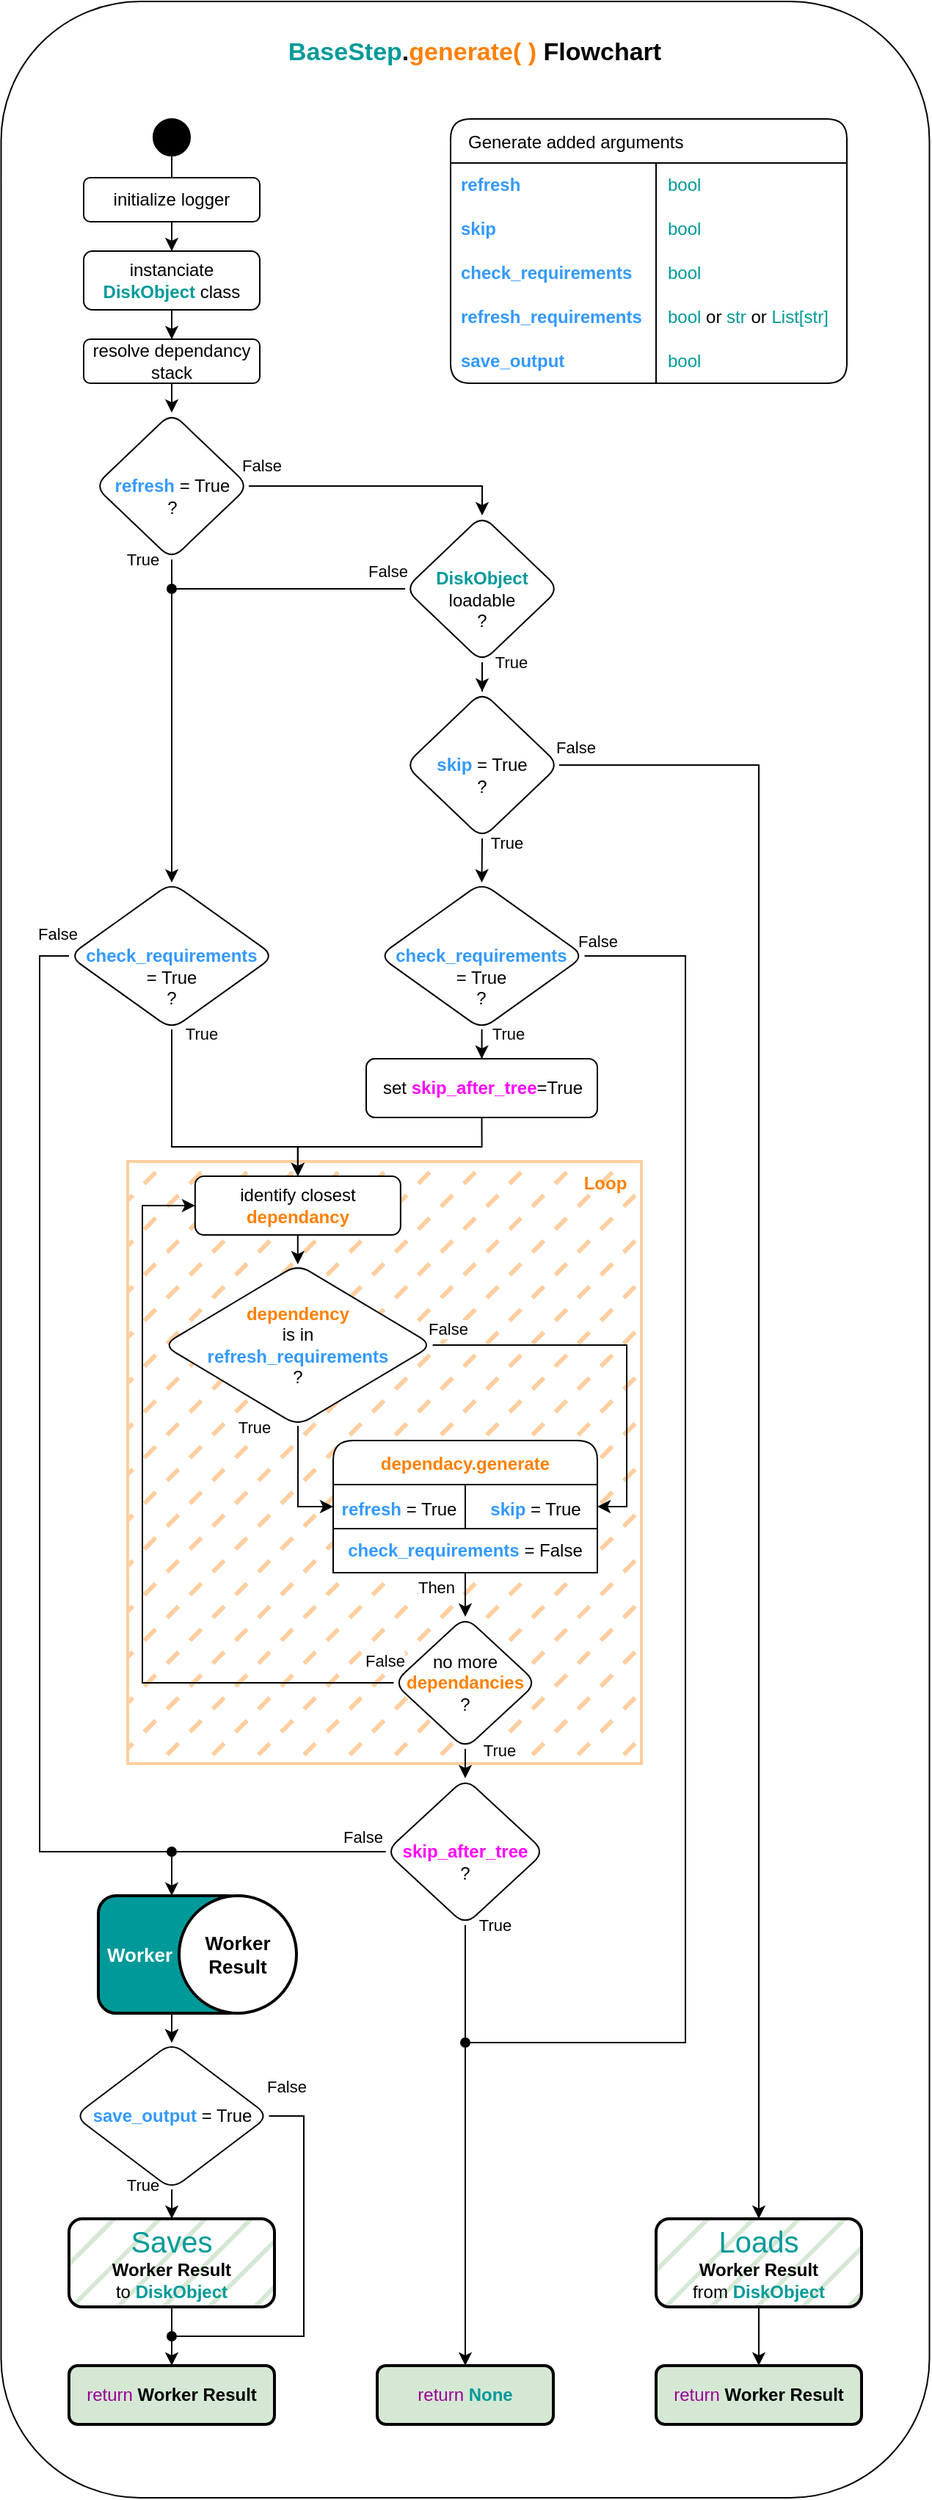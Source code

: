 <mxfile version="27.0.6">
  <diagram name="Page-1" id="H8WjsVbNTXbXu_IWoDr0">
    <mxGraphModel dx="1141" dy="1797" grid="1" gridSize="10" guides="1" tooltips="1" connect="1" arrows="1" fold="1" page="1" pageScale="1" pageWidth="850" pageHeight="1100" math="0" shadow="0">
      <root>
        <mxCell id="0" />
        <mxCell id="1" parent="0" />
        <mxCell id="2myHmQKuO1r7phrDSf7x-1" value="" style="rounded=1;whiteSpace=wrap;html=1;" parent="1" vertex="1">
          <mxGeometry x="143.75" y="-120" width="632.5" height="1700" as="geometry" />
        </mxCell>
        <mxCell id="V_LoAU3kPVqiyDulKnPD-106" value="" style="edgeStyle=orthogonalEdgeStyle;rounded=0;orthogonalLoop=1;jettySize=auto;html=1;" parent="1" source="V_LoAU3kPVqiyDulKnPD-105" target="V_LoAU3kPVqiyDulKnPD-20" edge="1">
          <mxGeometry relative="1" as="geometry" />
        </mxCell>
        <mxCell id="V_LoAU3kPVqiyDulKnPD-105" value="&lt;div style=&quot;padding-left: 4px;&quot; align=&quot;left&quot;&gt;&lt;b style=&quot;color: rgb(255, 255, 255);&quot;&gt;&lt;font style=&quot;font-size: 13px;&quot;&gt;Worker&lt;/font&gt;&lt;/b&gt;&lt;/div&gt;" style="rounded=1;whiteSpace=wrap;html=1;align=left;fillColor=#009999;strokeWidth=2;" parent="1" vertex="1">
          <mxGeometry x="210" y="1170" width="100" height="80" as="geometry" />
        </mxCell>
        <mxCell id="V_LoAU3kPVqiyDulKnPD-102" value="" style="rounded=0;whiteSpace=wrap;html=1;fillColor=#FFCE9F;strokeColor=#FFCE9F;fillStyle=dashed;strokeWidth=2;" parent="1" vertex="1">
          <mxGeometry x="230" y="670" width="350" height="410" as="geometry" />
        </mxCell>
        <mxCell id="V_LoAU3kPVqiyDulKnPD-103" value="" style="rounded=0;whiteSpace=wrap;html=1;" parent="1" vertex="1">
          <mxGeometry x="370" y="890" width="180" height="30" as="geometry" />
        </mxCell>
        <mxCell id="e2nXjTbByPsuULgPPmAs-1" value="resolve dependancy stack" style="rounded=1;whiteSpace=wrap;html=1;" parent="1" vertex="1">
          <mxGeometry x="200" y="110" width="120" height="30" as="geometry" />
        </mxCell>
        <mxCell id="e2nXjTbByPsuULgPPmAs-24" style="edgeStyle=orthogonalEdgeStyle;rounded=0;orthogonalLoop=1;jettySize=auto;html=1;entryX=0.5;entryY=0;entryDx=0;entryDy=0;exitX=0.5;exitY=1;exitDx=0;exitDy=0;" parent="1" source="e2nXjTbByPsuULgPPmAs-1" target="e2nXjTbByPsuULgPPmAs-10" edge="1">
          <mxGeometry relative="1" as="geometry">
            <mxPoint x="260" y="200" as="sourcePoint" />
          </mxGeometry>
        </mxCell>
        <mxCell id="e2nXjTbByPsuULgPPmAs-18" style="edgeStyle=orthogonalEdgeStyle;rounded=0;orthogonalLoop=1;jettySize=auto;html=1;entryX=0.5;entryY=0;entryDx=0;entryDy=0;" parent="1" source="e2nXjTbByPsuULgPPmAs-10" target="e2nXjTbByPsuULgPPmAs-25" edge="1">
          <mxGeometry relative="1" as="geometry">
            <mxPoint x="360" y="210" as="targetPoint" />
          </mxGeometry>
        </mxCell>
        <mxCell id="e2nXjTbByPsuULgPPmAs-19" value="False" style="edgeLabel;html=1;align=center;verticalAlign=middle;resizable=0;points=[];" parent="e2nXjTbByPsuULgPPmAs-18" vertex="1" connectable="0">
          <mxGeometry x="-0.271" y="3" relative="1" as="geometry">
            <mxPoint x="-57" y="-11" as="offset" />
          </mxGeometry>
        </mxCell>
        <mxCell id="V_LoAU3kPVqiyDulKnPD-4" style="edgeStyle=orthogonalEdgeStyle;rounded=0;orthogonalLoop=1;jettySize=auto;html=1;entryX=0.5;entryY=0;entryDx=0;entryDy=0;" parent="1" source="e2nXjTbByPsuULgPPmAs-10" target="V_LoAU3kPVqiyDulKnPD-2" edge="1">
          <mxGeometry relative="1" as="geometry" />
        </mxCell>
        <mxCell id="V_LoAU3kPVqiyDulKnPD-5" value="True" style="edgeLabel;html=1;align=center;verticalAlign=middle;resizable=0;points=[];" parent="V_LoAU3kPVqiyDulKnPD-4" vertex="1" connectable="0">
          <mxGeometry x="-0.217" relative="1" as="geometry">
            <mxPoint x="-20" y="-86" as="offset" />
          </mxGeometry>
        </mxCell>
        <mxCell id="e2nXjTbByPsuULgPPmAs-10" value="&lt;div&gt;&lt;b&gt;&lt;span style=&quot;color: rgb(51, 153, 255);&quot;&gt;&lt;br&gt;&lt;/span&gt;&lt;/b&gt;&lt;/div&gt;&lt;div&gt;&lt;b&gt;&lt;span style=&quot;color: rgb(51, 153, 255);&quot;&gt;refresh &lt;/span&gt;&lt;/b&gt;= True&lt;/div&gt;&lt;div&gt;?&lt;/div&gt;" style="rhombus;whiteSpace=wrap;html=1;rounded=1;" parent="1" vertex="1">
          <mxGeometry x="207.5" y="160" width="105" height="100" as="geometry" />
        </mxCell>
        <mxCell id="V_LoAU3kPVqiyDulKnPD-35" value="" style="edgeStyle=orthogonalEdgeStyle;rounded=0;orthogonalLoop=1;jettySize=auto;html=1;" parent="1" source="e2nXjTbByPsuULgPPmAs-12" target="V_LoAU3kPVqiyDulKnPD-34" edge="1">
          <mxGeometry relative="1" as="geometry" />
        </mxCell>
        <mxCell id="e2nXjTbByPsuULgPPmAs-12" value="&lt;div&gt;identify closest&lt;/div&gt;&lt;div&gt;&lt;span style=&quot;color: rgb(255, 128, 0);&quot;&gt;&lt;b&gt;dependancy&lt;/b&gt;&lt;/span&gt;&lt;/div&gt;" style="rounded=1;whiteSpace=wrap;html=1;" parent="1" vertex="1">
          <mxGeometry x="275.93" y="680" width="140" height="40" as="geometry" />
        </mxCell>
        <mxCell id="e2nXjTbByPsuULgPPmAs-22" style="edgeStyle=orthogonalEdgeStyle;rounded=0;orthogonalLoop=1;jettySize=auto;html=1;entryX=0.5;entryY=0;entryDx=0;entryDy=0;" parent="1" source="e2nXjTbByPsuULgPPmAs-14" target="e2nXjTbByPsuULgPPmAs-21" edge="1">
          <mxGeometry relative="1" as="geometry" />
        </mxCell>
        <mxCell id="e2nXjTbByPsuULgPPmAs-36" value="" style="edgeStyle=orthogonalEdgeStyle;rounded=0;orthogonalLoop=1;jettySize=auto;html=1;endArrow=none;startFill=0;" parent="1" source="e2nXjTbByPsuULgPPmAs-14" target="e2nXjTbByPsuULgPPmAs-35" edge="1">
          <mxGeometry relative="1" as="geometry" />
        </mxCell>
        <mxCell id="e2nXjTbByPsuULgPPmAs-14" value="initialize logger" style="rounded=1;whiteSpace=wrap;html=1;" parent="1" vertex="1">
          <mxGeometry x="200" width="120" height="30" as="geometry" />
        </mxCell>
        <mxCell id="e2nXjTbByPsuULgPPmAs-23" style="edgeStyle=orthogonalEdgeStyle;rounded=0;orthogonalLoop=1;jettySize=auto;html=1;entryX=0.5;entryY=0;entryDx=0;entryDy=0;" parent="1" source="e2nXjTbByPsuULgPPmAs-21" target="e2nXjTbByPsuULgPPmAs-1" edge="1">
          <mxGeometry relative="1" as="geometry" />
        </mxCell>
        <mxCell id="e2nXjTbByPsuULgPPmAs-21" value="instanciate&lt;b&gt; &lt;span style=&quot;color: rgb(0, 153, 153);&quot;&gt;DiskObject&lt;span style=&quot;color: rgb(0, 153, 77);&quot;&gt; &lt;/span&gt;&lt;/span&gt;&lt;/b&gt;class" style="rounded=1;whiteSpace=wrap;html=1;" parent="1" vertex="1">
          <mxGeometry x="200" y="50" width="120" height="40" as="geometry" />
        </mxCell>
        <mxCell id="e2nXjTbByPsuULgPPmAs-30" style="edgeStyle=orthogonalEdgeStyle;rounded=0;orthogonalLoop=1;jettySize=auto;html=1;endArrow=oval;startFill=0;endFill=1;" parent="1" source="e2nXjTbByPsuULgPPmAs-25" edge="1">
          <mxGeometry relative="1" as="geometry">
            <mxPoint x="260" y="280" as="targetPoint" />
          </mxGeometry>
        </mxCell>
        <mxCell id="e2nXjTbByPsuULgPPmAs-33" value="False" style="edgeLabel;html=1;align=center;verticalAlign=middle;resizable=0;points=[];" parent="e2nXjTbByPsuULgPPmAs-30" vertex="1" connectable="0">
          <mxGeometry x="-0.132" relative="1" as="geometry">
            <mxPoint x="57" y="-12" as="offset" />
          </mxGeometry>
        </mxCell>
        <mxCell id="V_LoAU3kPVqiyDulKnPD-53" style="edgeStyle=orthogonalEdgeStyle;rounded=0;orthogonalLoop=1;jettySize=auto;html=1;entryX=0.5;entryY=0;entryDx=0;entryDy=0;" parent="1" source="e2nXjTbByPsuULgPPmAs-25" target="V_LoAU3kPVqiyDulKnPD-32" edge="1">
          <mxGeometry relative="1" as="geometry">
            <mxPoint x="593" y="440" as="targetPoint" />
          </mxGeometry>
        </mxCell>
        <mxCell id="V_LoAU3kPVqiyDulKnPD-60" value="True" style="edgeLabel;html=1;align=center;verticalAlign=middle;resizable=0;points=[];" parent="V_LoAU3kPVqiyDulKnPD-53" vertex="1" connectable="0">
          <mxGeometry x="0.2" y="1" relative="1" as="geometry">
            <mxPoint x="20" y="-4" as="offset" />
          </mxGeometry>
        </mxCell>
        <mxCell id="e2nXjTbByPsuULgPPmAs-25" value="&lt;div&gt;&lt;font&gt;&lt;b&gt;&lt;span style=&quot;color: rgb(0, 153, 153);&quot;&gt;&lt;br&gt;&lt;/span&gt;&lt;/b&gt;&lt;/font&gt;&lt;/div&gt;&lt;div&gt;&lt;font&gt;&lt;b&gt;&lt;span style=&quot;color: rgb(0, 153, 153);&quot;&gt;DiskObject&lt;span style=&quot;color: rgb(0, 153, 77);&quot;&gt;&lt;br&gt;&lt;/span&gt;&lt;/span&gt;&lt;/b&gt;&lt;/font&gt;&lt;/div&gt;&lt;div&gt;&lt;font&gt;loadable&lt;/font&gt;&lt;/div&gt;&lt;div&gt;&lt;font&gt;?&lt;/font&gt;&lt;/div&gt;" style="rhombus;whiteSpace=wrap;html=1;rounded=1;" parent="1" vertex="1">
          <mxGeometry x="419" y="230" width="105" height="100" as="geometry" />
        </mxCell>
        <mxCell id="e2nXjTbByPsuULgPPmAs-34" value="&lt;span style=&quot;color: rgb(153, 0, 153);&quot;&gt;return &lt;/span&gt;&lt;span style=&quot;color: rgb(0, 153, 153);&quot;&gt;&lt;b&gt;None&lt;/b&gt;&lt;/span&gt;" style="rounded=1;whiteSpace=wrap;html=1;fillColor=#D5E8D4;strokeColor=#000000;strokeWidth=2;glass=0;shadow=0;fillStyle=solid;" parent="1" vertex="1">
          <mxGeometry x="400" y="1490" width="120" height="40" as="geometry" />
        </mxCell>
        <mxCell id="e2nXjTbByPsuULgPPmAs-35" value="" style="ellipse;whiteSpace=wrap;html=1;rounded=1;fillColor=#000000;" parent="1" vertex="1">
          <mxGeometry x="247.5" y="-40" width="25" height="25" as="geometry" />
        </mxCell>
        <mxCell id="V_LoAU3kPVqiyDulKnPD-7" style="edgeStyle=orthogonalEdgeStyle;rounded=0;orthogonalLoop=1;jettySize=auto;html=1;entryX=0.5;entryY=0;entryDx=0;entryDy=0;" parent="1" source="V_LoAU3kPVqiyDulKnPD-2" target="e2nXjTbByPsuULgPPmAs-12" edge="1">
          <mxGeometry relative="1" as="geometry">
            <Array as="points">
              <mxPoint x="260" y="660" />
              <mxPoint x="346" y="660" />
            </Array>
          </mxGeometry>
        </mxCell>
        <mxCell id="V_LoAU3kPVqiyDulKnPD-72" value="True" style="edgeLabel;html=1;align=center;verticalAlign=middle;resizable=0;points=[];" parent="V_LoAU3kPVqiyDulKnPD-7" vertex="1" connectable="0">
          <mxGeometry x="-0.846" relative="1" as="geometry">
            <mxPoint x="20" y="-12" as="offset" />
          </mxGeometry>
        </mxCell>
        <mxCell id="V_LoAU3kPVqiyDulKnPD-51" style="edgeStyle=orthogonalEdgeStyle;rounded=0;orthogonalLoop=1;jettySize=auto;html=1;endArrow=oval;endFill=1;exitX=0;exitY=0.5;exitDx=0;exitDy=0;" parent="1" source="V_LoAU3kPVqiyDulKnPD-2" edge="1">
          <mxGeometry relative="1" as="geometry">
            <mxPoint x="260" y="1140" as="targetPoint" />
            <mxPoint x="196.3" y="490.02" as="sourcePoint" />
            <Array as="points">
              <mxPoint x="170" y="530" />
              <mxPoint x="170" y="1140" />
            </Array>
          </mxGeometry>
        </mxCell>
        <mxCell id="V_LoAU3kPVqiyDulKnPD-73" value="False" style="edgeLabel;html=1;align=center;verticalAlign=middle;resizable=0;points=[];" parent="V_LoAU3kPVqiyDulKnPD-51" vertex="1" connectable="0">
          <mxGeometry x="-0.922" y="-1" relative="1" as="geometry">
            <mxPoint x="13" y="-23" as="offset" />
          </mxGeometry>
        </mxCell>
        <mxCell id="V_LoAU3kPVqiyDulKnPD-2" value="&lt;div&gt;&lt;b&gt;&lt;br&gt;&lt;/b&gt;&lt;/div&gt;&lt;div&gt;&lt;b&gt;&lt;span style=&quot;color: rgb(51, 153, 255);&quot;&gt;&lt;br&gt;&lt;/span&gt;&lt;/b&gt;&lt;/div&gt;&lt;div&gt;&lt;b&gt;&lt;span style=&quot;color: rgb(51, 153, 255);&quot;&gt;check_requirements&lt;/span&gt;&lt;/b&gt;&lt;/div&gt;&lt;div&gt;= True&lt;/div&gt;&lt;div&gt;?&lt;/div&gt;" style="rhombus;whiteSpace=wrap;html=1;rounded=1;" parent="1" vertex="1">
          <mxGeometry x="190" y="480" width="140" height="100" as="geometry" />
        </mxCell>
        <mxCell id="V_LoAU3kPVqiyDulKnPD-45" style="edgeStyle=orthogonalEdgeStyle;rounded=0;orthogonalLoop=1;jettySize=auto;html=1;entryX=0.5;entryY=0;entryDx=0;entryDy=0;" parent="1" source="V_LoAU3kPVqiyDulKnPD-10" target="V_LoAU3kPVqiyDulKnPD-43" edge="1">
          <mxGeometry relative="1" as="geometry" />
        </mxCell>
        <mxCell id="V_LoAU3kPVqiyDulKnPD-66" value="Then" style="edgeLabel;html=1;align=center;verticalAlign=middle;resizable=0;points=[];" parent="V_LoAU3kPVqiyDulKnPD-45" vertex="1" connectable="0">
          <mxGeometry y="5" relative="1" as="geometry">
            <mxPoint x="-25" as="offset" />
          </mxGeometry>
        </mxCell>
        <mxCell id="V_LoAU3kPVqiyDulKnPD-10" value="dependacy.generate" style="shape=table;startSize=30;container=1;collapsible=0;childLayout=tableLayout;fixedRows=1;rowLines=0;fontStyle=1;strokeColor=default;fontSize=12;rounded=1;fontColor=#FF8000;fillColor=default;" parent="1" vertex="1">
          <mxGeometry x="370" y="860" width="180" height="80" as="geometry" />
        </mxCell>
        <mxCell id="V_LoAU3kPVqiyDulKnPD-11" value="" style="shape=tableRow;horizontal=0;startSize=0;swimlaneHead=0;swimlaneBody=0;top=0;left=0;bottom=0;right=0;collapsible=0;dropTarget=0;fillColor=none;points=[[0,0.5],[1,0.5]];portConstraint=eastwest;strokeColor=inherit;fontSize=16;" parent="V_LoAU3kPVqiyDulKnPD-10" vertex="1">
          <mxGeometry y="30" width="180" height="30" as="geometry" />
        </mxCell>
        <mxCell id="V_LoAU3kPVqiyDulKnPD-12" value="&lt;div align=&quot;center&quot;&gt;&lt;font style=&quot;font-size: 12px;&quot;&gt;&lt;span style=&quot;color: rgb(0, 76, 153);&quot;&gt;&lt;span style=&quot;color: rgb(51, 153, 255);&quot;&gt;&lt;b&gt;refresh &lt;/b&gt;&lt;/span&gt;&lt;/span&gt;= True&lt;/font&gt;&lt;/div&gt;" style="shape=partialRectangle;html=1;whiteSpace=wrap;connectable=0;fillColor=none;top=0;left=0;bottom=0;right=0;overflow=hidden;pointerEvents=1;strokeColor=inherit;fontSize=16;" parent="V_LoAU3kPVqiyDulKnPD-11" vertex="1">
          <mxGeometry width="90" height="30" as="geometry">
            <mxRectangle width="90" height="30" as="alternateBounds" />
          </mxGeometry>
        </mxCell>
        <mxCell id="V_LoAU3kPVqiyDulKnPD-13" value="&lt;font style=&quot;font-size: 12px;&quot;&gt;&lt;span style=&quot;color: rgb(51, 153, 255);&quot;&gt;&lt;b&gt;skip&lt;/b&gt;&lt;/span&gt; = True&lt;/font&gt;" style="shape=partialRectangle;html=1;whiteSpace=wrap;connectable=0;fillColor=none;top=0;left=0;bottom=0;right=0;align=center;spacingLeft=6;overflow=hidden;strokeColor=inherit;fontSize=16;" parent="V_LoAU3kPVqiyDulKnPD-11" vertex="1">
          <mxGeometry x="90" width="90" height="30" as="geometry">
            <mxRectangle width="90" height="30" as="alternateBounds" />
          </mxGeometry>
        </mxCell>
        <mxCell id="V_LoAU3kPVqiyDulKnPD-23" style="edgeStyle=orthogonalEdgeStyle;rounded=0;orthogonalLoop=1;jettySize=auto;html=1;entryX=0.5;entryY=0;entryDx=0;entryDy=0;" parent="1" source="V_LoAU3kPVqiyDulKnPD-20" target="V_LoAU3kPVqiyDulKnPD-22" edge="1">
          <mxGeometry relative="1" as="geometry" />
        </mxCell>
        <mxCell id="V_LoAU3kPVqiyDulKnPD-89" value="True" style="edgeLabel;html=1;align=center;verticalAlign=middle;resizable=0;points=[];" parent="V_LoAU3kPVqiyDulKnPD-23" vertex="1" connectable="0">
          <mxGeometry x="-0.348" y="-2" relative="1" as="geometry">
            <mxPoint x="-18" y="-10" as="offset" />
          </mxGeometry>
        </mxCell>
        <mxCell id="V_LoAU3kPVqiyDulKnPD-92" style="edgeStyle=orthogonalEdgeStyle;rounded=0;orthogonalLoop=1;jettySize=auto;html=1;endArrow=oval;endFill=1;" parent="1" source="V_LoAU3kPVqiyDulKnPD-20" edge="1">
          <mxGeometry relative="1" as="geometry">
            <mxPoint x="260" y="1470" as="targetPoint" />
            <Array as="points">
              <mxPoint x="350" y="1320" />
              <mxPoint x="350" y="1470" />
            </Array>
          </mxGeometry>
        </mxCell>
        <mxCell id="V_LoAU3kPVqiyDulKnPD-94" value="False" style="edgeLabel;html=1;align=center;verticalAlign=middle;resizable=0;points=[];" parent="V_LoAU3kPVqiyDulKnPD-92" vertex="1" connectable="0">
          <mxGeometry x="-0.841" y="1" relative="1" as="geometry">
            <mxPoint x="-10" y="-19" as="offset" />
          </mxGeometry>
        </mxCell>
        <mxCell id="V_LoAU3kPVqiyDulKnPD-20" value="&lt;b&gt;&lt;span style=&quot;color: rgb(51, 153, 255);&quot;&gt;save_output&lt;/span&gt;&lt;/b&gt; = True" style="rhombus;whiteSpace=wrap;html=1;rounded=1;" parent="1" vertex="1">
          <mxGeometry x="193.75" y="1270" width="132.5" height="100" as="geometry" />
        </mxCell>
        <mxCell id="V_LoAU3kPVqiyDulKnPD-93" style="edgeStyle=orthogonalEdgeStyle;rounded=0;orthogonalLoop=1;jettySize=auto;html=1;entryX=0.5;entryY=0;entryDx=0;entryDy=0;" parent="1" source="V_LoAU3kPVqiyDulKnPD-22" target="V_LoAU3kPVqiyDulKnPD-91" edge="1">
          <mxGeometry relative="1" as="geometry">
            <Array as="points">
              <mxPoint x="260" y="1480" />
              <mxPoint x="260" y="1480" />
            </Array>
          </mxGeometry>
        </mxCell>
        <mxCell id="V_LoAU3kPVqiyDulKnPD-22" value="&lt;div&gt;&lt;font style=&quot;font-size: 20px; color: rgb(0, 153, 153);&quot;&gt;Saves&lt;/font&gt;&lt;/div&gt;&lt;div&gt;&lt;b&gt;Worker Result&lt;/b&gt;&lt;/div&gt;&lt;div&gt;to&lt;span style=&quot;color: rgb(0, 153, 153);&quot;&gt; &lt;/span&gt;&lt;b&gt;&lt;span style=&quot;color: rgb(0, 153, 153);&quot;&gt;DiskObject&lt;span style=&quot;color: rgb(0, 153, 77);&quot;&gt;&lt;/span&gt;&lt;/span&gt;&lt;/b&gt; &lt;br&gt;&lt;/div&gt;" style="rounded=1;whiteSpace=wrap;html=1;fillColor=#d5e8d4;strokeColor=#000000;strokeWidth=2;glass=0;shadow=0;fillStyle=hatch;" parent="1" vertex="1">
          <mxGeometry x="190" y="1390" width="140" height="60" as="geometry" />
        </mxCell>
        <mxCell id="V_LoAU3kPVqiyDulKnPD-30" style="edgeStyle=orthogonalEdgeStyle;rounded=0;orthogonalLoop=1;jettySize=auto;html=1;entryX=0.5;entryY=0;entryDx=0;entryDy=0;exitX=1;exitY=0.5;exitDx=0;exitDy=0;" parent="1" source="V_LoAU3kPVqiyDulKnPD-32" target="V_LoAU3kPVqiyDulKnPD-95" edge="1">
          <mxGeometry relative="1" as="geometry">
            <mxPoint x="787.5" y="610" as="sourcePoint" />
            <Array as="points">
              <mxPoint x="660" y="400" />
            </Array>
          </mxGeometry>
        </mxCell>
        <mxCell id="V_LoAU3kPVqiyDulKnPD-31" value="False" style="edgeLabel;html=1;align=center;verticalAlign=middle;resizable=0;points=[];" parent="V_LoAU3kPVqiyDulKnPD-30" vertex="1" connectable="0">
          <mxGeometry x="-0.545" y="-3" relative="1" as="geometry">
            <mxPoint x="-122" y="-132" as="offset" />
          </mxGeometry>
        </mxCell>
        <mxCell id="K5N2aJaCRLMIvGB8ELb--3" style="edgeStyle=orthogonalEdgeStyle;rounded=0;orthogonalLoop=1;jettySize=auto;html=1;exitX=0.5;exitY=1;exitDx=0;exitDy=0;entryX=0.5;entryY=0;entryDx=0;entryDy=0;" edge="1" parent="1" source="V_LoAU3kPVqiyDulKnPD-32" target="V_LoAU3kPVqiyDulKnPD-52">
          <mxGeometry relative="1" as="geometry" />
        </mxCell>
        <mxCell id="K5N2aJaCRLMIvGB8ELb--4" value="True" style="edgeLabel;html=1;align=center;verticalAlign=middle;resizable=0;points=[];" vertex="1" connectable="0" parent="K5N2aJaCRLMIvGB8ELb--3">
          <mxGeometry x="-0.239" y="4" relative="1" as="geometry">
            <mxPoint x="12" y="-9" as="offset" />
          </mxGeometry>
        </mxCell>
        <mxCell id="V_LoAU3kPVqiyDulKnPD-32" value="&lt;div&gt;&lt;b&gt;&lt;span style=&quot;color: rgb(51, 153, 255);&quot;&gt;&lt;br&gt;&lt;/span&gt;&lt;/b&gt;&lt;/div&gt;&lt;div&gt;&lt;b&gt;&lt;span style=&quot;color: rgb(51, 153, 255);&quot;&gt;skip &lt;/span&gt;&lt;/b&gt;= True&lt;/div&gt;&lt;div&gt;?&lt;/div&gt;" style="rhombus;whiteSpace=wrap;html=1;rounded=1;" parent="1" vertex="1">
          <mxGeometry x="419" y="350" width="105" height="100" as="geometry" />
        </mxCell>
        <mxCell id="V_LoAU3kPVqiyDulKnPD-37" style="edgeStyle=orthogonalEdgeStyle;rounded=0;orthogonalLoop=1;jettySize=auto;html=1;entryX=0;entryY=0.5;entryDx=0;entryDy=0;" parent="1" source="V_LoAU3kPVqiyDulKnPD-34" target="V_LoAU3kPVqiyDulKnPD-11" edge="1">
          <mxGeometry relative="1" as="geometry">
            <mxPoint x="315.93" y="935" as="targetPoint" />
            <Array as="points">
              <mxPoint x="346" y="905" />
            </Array>
          </mxGeometry>
        </mxCell>
        <mxCell id="V_LoAU3kPVqiyDulKnPD-40" value="True" style="edgeLabel;html=1;align=center;verticalAlign=middle;resizable=0;points=[];" parent="V_LoAU3kPVqiyDulKnPD-37" vertex="1" connectable="0">
          <mxGeometry x="-0.675" y="1" relative="1" as="geometry">
            <mxPoint x="-31" y="-12" as="offset" />
          </mxGeometry>
        </mxCell>
        <mxCell id="V_LoAU3kPVqiyDulKnPD-39" style="edgeStyle=orthogonalEdgeStyle;rounded=0;orthogonalLoop=1;jettySize=auto;html=1;entryX=1;entryY=0.5;entryDx=0;entryDy=0;" parent="1" source="V_LoAU3kPVqiyDulKnPD-34" target="V_LoAU3kPVqiyDulKnPD-11" edge="1">
          <mxGeometry relative="1" as="geometry">
            <mxPoint x="565.93" y="930" as="targetPoint" />
            <Array as="points">
              <mxPoint x="570" y="795" />
              <mxPoint x="570" y="905" />
            </Array>
          </mxGeometry>
        </mxCell>
        <mxCell id="V_LoAU3kPVqiyDulKnPD-41" value="False" style="edgeLabel;html=1;align=center;verticalAlign=middle;resizable=0;points=[];" parent="V_LoAU3kPVqiyDulKnPD-39" vertex="1" connectable="0">
          <mxGeometry x="-0.901" y="-2" relative="1" as="geometry">
            <mxPoint x="-3" y="-13" as="offset" />
          </mxGeometry>
        </mxCell>
        <mxCell id="V_LoAU3kPVqiyDulKnPD-34" value="&lt;div&gt;&lt;b&gt;&lt;span style=&quot;color: rgb(255, 128, 0);&quot;&gt;&lt;br&gt;&lt;/span&gt;&lt;/b&gt;&lt;/div&gt;&lt;div&gt;&lt;b&gt;&lt;span style=&quot;color: rgb(255, 128, 0);&quot;&gt;&lt;br&gt;&lt;/span&gt;&lt;/b&gt;&lt;/div&gt;&lt;div&gt;&lt;b&gt;&lt;span style=&quot;color: rgb(255, 128, 0);&quot;&gt;dependency&lt;/span&gt;&lt;/b&gt;&lt;/div&gt;&lt;div&gt;is in&lt;/div&gt;&lt;div&gt;&lt;span style=&quot;color: rgb(51, 153, 255);&quot;&gt;&lt;b&gt;refresh_requirements&lt;/b&gt;&lt;/span&gt;&lt;/div&gt;&lt;div&gt;?&lt;/div&gt;&lt;div&gt;&lt;span style=&quot;color: rgb(51, 153, 255);&quot;&gt;&lt;b&gt;&lt;br&gt;&lt;/b&gt;&lt;/span&gt;&lt;/div&gt;&lt;div&gt;&lt;span style=&quot;color: rgb(51, 153, 255);&quot;&gt;&lt;b&gt;&lt;br&gt;&lt;/b&gt;&lt;/span&gt;&lt;/div&gt;" style="rhombus;whiteSpace=wrap;html=1;rounded=1;" parent="1" vertex="1">
          <mxGeometry x="254.06" y="740" width="183.75" height="110" as="geometry" />
        </mxCell>
        <mxCell id="V_LoAU3kPVqiyDulKnPD-47" style="edgeStyle=orthogonalEdgeStyle;rounded=0;orthogonalLoop=1;jettySize=auto;html=1;entryX=0;entryY=0.5;entryDx=0;entryDy=0;exitX=0;exitY=0.5;exitDx=0;exitDy=0;" parent="1" source="V_LoAU3kPVqiyDulKnPD-43" target="e2nXjTbByPsuULgPPmAs-12" edge="1">
          <mxGeometry relative="1" as="geometry">
            <mxPoint x="280" y="970" as="sourcePoint" />
            <Array as="points">
              <mxPoint x="240" y="1025" />
              <mxPoint x="240" y="700" />
            </Array>
          </mxGeometry>
        </mxCell>
        <mxCell id="V_LoAU3kPVqiyDulKnPD-48" value="False" style="edgeLabel;html=1;align=center;verticalAlign=middle;resizable=0;points=[];" parent="V_LoAU3kPVqiyDulKnPD-47" vertex="1" connectable="0">
          <mxGeometry x="-0.872" relative="1" as="geometry">
            <mxPoint x="27" y="-15" as="offset" />
          </mxGeometry>
        </mxCell>
        <mxCell id="V_LoAU3kPVqiyDulKnPD-49" style="edgeStyle=orthogonalEdgeStyle;rounded=0;orthogonalLoop=1;jettySize=auto;html=1;exitX=0.5;exitY=1;exitDx=0;exitDy=0;entryX=0.5;entryY=0;entryDx=0;entryDy=0;" parent="1" source="V_LoAU3kPVqiyDulKnPD-43" target="V_LoAU3kPVqiyDulKnPD-83" edge="1">
          <mxGeometry relative="1" as="geometry">
            <mxPoint x="524.68" y="1070" as="sourcePoint" />
            <mxPoint x="460" y="1130" as="targetPoint" />
            <Array as="points" />
          </mxGeometry>
        </mxCell>
        <mxCell id="V_LoAU3kPVqiyDulKnPD-50" value="True" style="edgeLabel;html=1;align=center;verticalAlign=middle;resizable=0;points=[];" parent="V_LoAU3kPVqiyDulKnPD-49" vertex="1" connectable="0">
          <mxGeometry x="-0.265" y="-2" relative="1" as="geometry">
            <mxPoint x="25" y="-66" as="offset" />
          </mxGeometry>
        </mxCell>
        <mxCell id="V_LoAU3kPVqiyDulKnPD-87" value="&lt;div&gt;True&lt;/div&gt;" style="edgeLabel;html=1;align=center;verticalAlign=middle;resizable=0;points=[];" parent="V_LoAU3kPVqiyDulKnPD-49" vertex="1" connectable="0">
          <mxGeometry x="-0.467" y="2" relative="1" as="geometry">
            <mxPoint x="21" y="-5" as="offset" />
          </mxGeometry>
        </mxCell>
        <mxCell id="V_LoAU3kPVqiyDulKnPD-43" value="&lt;div&gt;no more&lt;/div&gt;&lt;div&gt;&lt;span style=&quot;color: rgb(255, 128, 0);&quot;&gt;&lt;b&gt;dependancies&lt;/b&gt;&lt;/span&gt;&lt;/div&gt;&lt;div&gt;?&lt;/div&gt;" style="rhombus;whiteSpace=wrap;html=1;rounded=1;" parent="1" vertex="1">
          <mxGeometry x="411.25" y="980" width="97.5" height="90" as="geometry" />
        </mxCell>
        <mxCell id="V_LoAU3kPVqiyDulKnPD-70" style="edgeStyle=orthogonalEdgeStyle;rounded=0;orthogonalLoop=1;jettySize=auto;html=1;entryX=0.5;entryY=0;entryDx=0;entryDy=0;" parent="1" source="V_LoAU3kPVqiyDulKnPD-52" target="V_LoAU3kPVqiyDulKnPD-81" edge="1">
          <mxGeometry relative="1" as="geometry">
            <mxPoint x="430" y="600" as="targetPoint" />
          </mxGeometry>
        </mxCell>
        <mxCell id="K5N2aJaCRLMIvGB8ELb--2" style="edgeStyle=orthogonalEdgeStyle;rounded=0;orthogonalLoop=1;jettySize=auto;html=1;endArrow=oval;endFill=1;" edge="1" parent="1" source="V_LoAU3kPVqiyDulKnPD-52">
          <mxGeometry relative="1" as="geometry">
            <mxPoint x="460" y="1270" as="targetPoint" />
            <Array as="points">
              <mxPoint x="610" y="530" />
              <mxPoint x="610" y="1270" />
            </Array>
          </mxGeometry>
        </mxCell>
        <mxCell id="K5N2aJaCRLMIvGB8ELb--5" value="False" style="edgeLabel;html=1;align=center;verticalAlign=middle;resizable=0;points=[];" vertex="1" connectable="0" parent="K5N2aJaCRLMIvGB8ELb--2">
          <mxGeometry x="-0.963" y="1" relative="1" as="geometry">
            <mxPoint x="-9" y="-9" as="offset" />
          </mxGeometry>
        </mxCell>
        <mxCell id="V_LoAU3kPVqiyDulKnPD-52" value="&lt;div&gt;&lt;b&gt;&lt;br&gt;&lt;/b&gt;&lt;/div&gt;&lt;div&gt;&lt;b&gt;&lt;span style=&quot;color: rgb(51, 153, 255);&quot;&gt;&lt;br&gt;&lt;/span&gt;&lt;/b&gt;&lt;/div&gt;&lt;div&gt;&lt;b&gt;&lt;span style=&quot;color: rgb(51, 153, 255);&quot;&gt;check_requirements&lt;/span&gt;&lt;/b&gt;&lt;/div&gt;&lt;div&gt;= True&lt;/div&gt;&lt;div&gt;?&lt;/div&gt;" style="rhombus;whiteSpace=wrap;html=1;rounded=1;" parent="1" vertex="1">
          <mxGeometry x="401.25" y="480" width="140" height="100" as="geometry" />
        </mxCell>
        <mxCell id="V_LoAU3kPVqiyDulKnPD-59" value="True" style="edgeLabel;html=1;align=center;verticalAlign=middle;resizable=0;points=[];" parent="1" vertex="1" connectable="0">
          <mxGeometry x="462" y="567" as="geometry">
            <mxPoint x="27" y="16" as="offset" />
          </mxGeometry>
        </mxCell>
        <mxCell id="V_LoAU3kPVqiyDulKnPD-64" value="&lt;div&gt;&lt;b&gt;&lt;span style=&quot;color: rgb(51, 153, 255);&quot;&gt;check_requirement&lt;/span&gt;&lt;/b&gt;&lt;span style=&quot;color: rgb(51, 153, 255);&quot;&gt;&lt;b&gt;s&lt;/b&gt;&lt;/span&gt; = False&lt;/div&gt;" style="rounded=0;whiteSpace=wrap;html=1;" parent="1" vertex="1">
          <mxGeometry x="370" y="920" width="180" height="30" as="geometry" />
        </mxCell>
        <mxCell id="V_LoAU3kPVqiyDulKnPD-77" style="edgeStyle=orthogonalEdgeStyle;rounded=0;orthogonalLoop=1;jettySize=auto;html=1;entryX=0.5;entryY=0;entryDx=0;entryDy=0;exitX=0.5;exitY=1;exitDx=0;exitDy=0;" parent="1" source="V_LoAU3kPVqiyDulKnPD-81" target="e2nXjTbByPsuULgPPmAs-12" edge="1">
          <mxGeometry relative="1" as="geometry">
            <mxPoint x="430" y="640" as="sourcePoint" />
            <Array as="points">
              <mxPoint x="471" y="660" />
              <mxPoint x="346" y="660" />
            </Array>
          </mxGeometry>
        </mxCell>
        <mxCell id="V_LoAU3kPVqiyDulKnPD-79" style="edgeStyle=orthogonalEdgeStyle;rounded=0;orthogonalLoop=1;jettySize=auto;html=1;entryX=0.5;entryY=0;entryDx=0;entryDy=0;exitX=0.5;exitY=1;exitDx=0;exitDy=0;" parent="1" source="V_LoAU3kPVqiyDulKnPD-105" target="V_LoAU3kPVqiyDulKnPD-20" edge="1">
          <mxGeometry relative="1" as="geometry" />
        </mxCell>
        <mxCell id="V_LoAU3kPVqiyDulKnPD-78" value="&lt;div&gt;&lt;font style=&quot;font-size: 13px;&quot;&gt;&lt;span style=&quot;color: rgb(0, 0, 0);&quot;&gt;&lt;b&gt;Worker&lt;/b&gt;&lt;/span&gt;&lt;/font&gt;&lt;/div&gt;&lt;div&gt;&lt;font style=&quot;font-size: 13px;&quot;&gt;&lt;span style=&quot;color: rgb(0, 0, 0);&quot;&gt;&lt;b&gt;Result&lt;/b&gt;&lt;/span&gt;&lt;/font&gt;&lt;/div&gt;" style="ellipse;whiteSpace=wrap;html=1;aspect=fixed;fillColor=#FFFFFF;fontColor=#FFFFFF;strokeWidth=2;" parent="1" vertex="1">
          <mxGeometry x="265" y="1170" width="80" height="80" as="geometry" />
        </mxCell>
        <mxCell id="V_LoAU3kPVqiyDulKnPD-81" value="set&lt;b&gt; &lt;span style=&quot;color: rgb(255, 0, 255);&quot;&gt;skip_after_tree&lt;/span&gt;&lt;/b&gt;=True" style="rounded=1;whiteSpace=wrap;html=1;" parent="1" vertex="1">
          <mxGeometry x="392.5" y="600" width="157.5" height="40" as="geometry" />
        </mxCell>
        <mxCell id="V_LoAU3kPVqiyDulKnPD-84" style="edgeStyle=orthogonalEdgeStyle;rounded=0;orthogonalLoop=1;jettySize=auto;html=1;entryX=0.5;entryY=0;entryDx=0;entryDy=0;exitX=0;exitY=0.5;exitDx=0;exitDy=0;" parent="1" source="V_LoAU3kPVqiyDulKnPD-83" target="V_LoAU3kPVqiyDulKnPD-105" edge="1">
          <mxGeometry relative="1" as="geometry">
            <mxPoint x="370" y="1140" as="sourcePoint" />
          </mxGeometry>
        </mxCell>
        <mxCell id="V_LoAU3kPVqiyDulKnPD-88" value="&lt;div&gt;False&lt;/div&gt;" style="edgeLabel;html=1;align=center;verticalAlign=middle;resizable=0;points=[];" parent="V_LoAU3kPVqiyDulKnPD-84" vertex="1" connectable="0">
          <mxGeometry x="-0.623" y="4" relative="1" as="geometry">
            <mxPoint x="17" y="-14" as="offset" />
          </mxGeometry>
        </mxCell>
        <mxCell id="V_LoAU3kPVqiyDulKnPD-85" style="edgeStyle=orthogonalEdgeStyle;rounded=0;orthogonalLoop=1;jettySize=auto;html=1;entryX=0.5;entryY=0;entryDx=0;entryDy=0;" parent="1" source="V_LoAU3kPVqiyDulKnPD-83" target="e2nXjTbByPsuULgPPmAs-34" edge="1">
          <mxGeometry relative="1" as="geometry">
            <Array as="points">
              <mxPoint x="460" y="1470" />
            </Array>
          </mxGeometry>
        </mxCell>
        <mxCell id="V_LoAU3kPVqiyDulKnPD-86" value="True" style="edgeLabel;html=1;align=center;verticalAlign=middle;resizable=0;points=[];" parent="V_LoAU3kPVqiyDulKnPD-85" vertex="1" connectable="0">
          <mxGeometry x="-0.935" y="-4" relative="1" as="geometry">
            <mxPoint x="24" y="-10" as="offset" />
          </mxGeometry>
        </mxCell>
        <mxCell id="V_LoAU3kPVqiyDulKnPD-83" value="&lt;div&gt;&lt;b&gt;&lt;span style=&quot;color: rgb(255, 0, 255);&quot;&gt;&lt;br&gt;&lt;/span&gt;&lt;/b&gt;&lt;/div&gt;&lt;div&gt;&lt;b&gt;&lt;span style=&quot;color: rgb(255, 0, 255);&quot;&gt;skip_after_tree&lt;/span&gt;&lt;/b&gt;&lt;span style=&quot;color: rgb(255, 128, 0);&quot;&gt;&lt;b&gt; &lt;br&gt;&lt;/b&gt;&lt;/span&gt;&lt;/div&gt;&lt;div&gt;?&lt;/div&gt;" style="rhombus;whiteSpace=wrap;html=1;rounded=1;" parent="1" vertex="1">
          <mxGeometry x="405.84" y="1090" width="108.33" height="100" as="geometry" />
        </mxCell>
        <mxCell id="V_LoAU3kPVqiyDulKnPD-91" value="&lt;span style=&quot;color: rgb(153, 0, 153);&quot;&gt;return &lt;/span&gt;&lt;b&gt;Worker Result&lt;/b&gt;" style="rounded=1;whiteSpace=wrap;html=1;fillColor=#d5e8d4;strokeColor=#000000;strokeWidth=2;glass=0;shadow=0;fillStyle=solid;" parent="1" vertex="1">
          <mxGeometry x="190" y="1490" width="140" height="40" as="geometry" />
        </mxCell>
        <mxCell id="V_LoAU3kPVqiyDulKnPD-96" style="edgeStyle=orthogonalEdgeStyle;rounded=0;orthogonalLoop=1;jettySize=auto;html=1;entryX=0.5;entryY=0;entryDx=0;entryDy=0;" parent="1" source="V_LoAU3kPVqiyDulKnPD-95" target="V_LoAU3kPVqiyDulKnPD-97" edge="1">
          <mxGeometry relative="1" as="geometry">
            <mxPoint x="660.0" y="1490" as="targetPoint" />
          </mxGeometry>
        </mxCell>
        <mxCell id="V_LoAU3kPVqiyDulKnPD-95" value="&lt;div&gt;&lt;font style=&quot;font-size: 20px; color: rgb(0, 153, 153);&quot;&gt;Loads&lt;/font&gt;&lt;b&gt;&lt;br&gt;&lt;/b&gt;&lt;/div&gt;&lt;div&gt;&lt;b&gt;Worker Result&lt;/b&gt;&lt;/div&gt;&lt;div&gt;from &lt;b&gt;&lt;span style=&quot;color: rgb(0, 153, 153);&quot;&gt;DiskObject&lt;span style=&quot;color: rgb(0, 153, 77);&quot;&gt;&lt;/span&gt;&lt;/span&gt;&lt;/b&gt; &lt;br&gt;&lt;/div&gt;" style="rounded=1;whiteSpace=wrap;html=1;fillColor=#d5e8d4;strokeColor=#000000;strokeWidth=2;glass=0;shadow=0;fillStyle=hatch;" parent="1" vertex="1">
          <mxGeometry x="590" y="1390" width="140" height="60" as="geometry" />
        </mxCell>
        <mxCell id="V_LoAU3kPVqiyDulKnPD-97" value="&lt;span style=&quot;color: rgb(153, 0, 153);&quot;&gt;return &lt;/span&gt;&lt;b&gt;Worker Result&lt;/b&gt;" style="rounded=1;whiteSpace=wrap;html=1;fillColor=#d5e8d4;strokeColor=#000000;strokeWidth=2;glass=0;shadow=0;fillStyle=solid;" parent="1" vertex="1">
          <mxGeometry x="590" y="1490" width="140" height="40" as="geometry" />
        </mxCell>
        <mxCell id="V_LoAU3kPVqiyDulKnPD-104" value="&lt;b&gt;&lt;span style=&quot;color: rgb(255, 128, 0);&quot;&gt;Loop&lt;/span&gt;&lt;/b&gt;" style="text;html=1;align=center;verticalAlign=middle;resizable=0;points=[];autosize=1;strokeColor=none;fillColor=none;" parent="1" vertex="1">
          <mxGeometry x="530" y="670" width="50" height="30" as="geometry" />
        </mxCell>
        <mxCell id="2myHmQKuO1r7phrDSf7x-2" value="&lt;font style=&quot;font-size: 17px;&quot;&gt;&lt;b&gt;&lt;span style=&quot;color: rgb(0, 153, 153);&quot;&gt;BaseStep&lt;/span&gt;.&lt;span style=&quot;color: rgb(255, 128, 0);&quot;&gt;generate( ) &lt;/span&gt;Flowchart&lt;/b&gt;&lt;/font&gt;" style="text;html=1;align=center;verticalAlign=middle;resizable=0;points=[];autosize=1;strokeColor=none;fillColor=none;" parent="1" vertex="1">
          <mxGeometry x="326.25" y="-100" width="280" height="30" as="geometry" />
        </mxCell>
        <mxCell id="2myHmQKuO1r7phrDSf7x-4" value="Generate added arguments" style="shape=table;startSize=30;container=1;collapsible=0;childLayout=tableLayout;fixedRows=1;rowLines=0;fontStyle=0;strokeColor=default;fontSize=12;align=left;rounded=1;spacingLeft=10;" parent="1" vertex="1">
          <mxGeometry x="450" y="-40" width="270.0" height="180" as="geometry" />
        </mxCell>
        <mxCell id="2myHmQKuO1r7phrDSf7x-5" value="" style="shape=tableRow;horizontal=0;startSize=0;swimlaneHead=0;swimlaneBody=0;top=0;left=0;bottom=0;right=0;collapsible=0;dropTarget=0;fillColor=none;points=[[0,0.5],[1,0.5]];portConstraint=eastwest;strokeColor=inherit;fontSize=16;" parent="2myHmQKuO1r7phrDSf7x-4" vertex="1">
          <mxGeometry y="30" width="270.0" height="30" as="geometry" />
        </mxCell>
        <mxCell id="2myHmQKuO1r7phrDSf7x-6" value="&lt;span style=&quot;color: rgb(51, 153, 255);&quot;&gt;&lt;b&gt;refresh&lt;/b&gt;&lt;/span&gt;" style="shape=partialRectangle;html=1;whiteSpace=wrap;connectable=0;fillColor=none;top=0;left=0;bottom=0;right=0;overflow=hidden;pointerEvents=1;strokeColor=inherit;fontSize=12;align=left;spacingLeft=5;" parent="2myHmQKuO1r7phrDSf7x-5" vertex="1">
          <mxGeometry width="140" height="30" as="geometry">
            <mxRectangle width="140" height="30" as="alternateBounds" />
          </mxGeometry>
        </mxCell>
        <mxCell id="2myHmQKuO1r7phrDSf7x-7" value="&lt;span style=&quot;color: rgb(0, 153, 153);&quot;&gt;bool&lt;/span&gt;" style="shape=partialRectangle;html=1;whiteSpace=wrap;connectable=0;fillColor=none;top=0;left=0;bottom=0;right=0;align=left;spacingLeft=6;overflow=hidden;strokeColor=inherit;fontSize=12;" parent="2myHmQKuO1r7phrDSf7x-5" vertex="1">
          <mxGeometry x="140" width="130" height="30" as="geometry">
            <mxRectangle width="130" height="30" as="alternateBounds" />
          </mxGeometry>
        </mxCell>
        <mxCell id="2myHmQKuO1r7phrDSf7x-8" value="" style="shape=tableRow;horizontal=0;startSize=0;swimlaneHead=0;swimlaneBody=0;top=0;left=0;bottom=0;right=0;collapsible=0;dropTarget=0;fillColor=none;points=[[0,0.5],[1,0.5]];portConstraint=eastwest;strokeColor=inherit;fontSize=16;" parent="2myHmQKuO1r7phrDSf7x-4" vertex="1">
          <mxGeometry y="60" width="270.0" height="30" as="geometry" />
        </mxCell>
        <mxCell id="2myHmQKuO1r7phrDSf7x-9" value="&lt;b&gt;&lt;span style=&quot;color: rgb(51, 153, 255);&quot;&gt;skip&lt;/span&gt;&lt;/b&gt;" style="shape=partialRectangle;html=1;whiteSpace=wrap;connectable=0;fillColor=none;top=0;left=0;bottom=0;right=0;overflow=hidden;strokeColor=inherit;fontSize=12;align=left;spacingLeft=5;" parent="2myHmQKuO1r7phrDSf7x-8" vertex="1">
          <mxGeometry width="140" height="30" as="geometry">
            <mxRectangle width="140" height="30" as="alternateBounds" />
          </mxGeometry>
        </mxCell>
        <mxCell id="2myHmQKuO1r7phrDSf7x-10" value="&lt;span style=&quot;color: rgb(0, 153, 153);&quot;&gt;bool&lt;/span&gt;" style="shape=partialRectangle;html=1;whiteSpace=wrap;connectable=0;fillColor=none;top=0;left=0;bottom=0;right=0;align=left;spacingLeft=6;overflow=hidden;strokeColor=inherit;fontSize=12;" parent="2myHmQKuO1r7phrDSf7x-8" vertex="1">
          <mxGeometry x="140" width="130" height="30" as="geometry">
            <mxRectangle width="130" height="30" as="alternateBounds" />
          </mxGeometry>
        </mxCell>
        <mxCell id="2myHmQKuO1r7phrDSf7x-11" value="" style="shape=tableRow;horizontal=0;startSize=0;swimlaneHead=0;swimlaneBody=0;top=0;left=0;bottom=0;right=0;collapsible=0;dropTarget=0;fillColor=none;points=[[0,0.5],[1,0.5]];portConstraint=eastwest;strokeColor=inherit;fontSize=16;" parent="2myHmQKuO1r7phrDSf7x-4" vertex="1">
          <mxGeometry y="90" width="270.0" height="30" as="geometry" />
        </mxCell>
        <mxCell id="2myHmQKuO1r7phrDSf7x-12" value="&lt;b&gt;&lt;span style=&quot;color: rgb(51, 153, 255);&quot;&gt;check_requirements&lt;/span&gt;&lt;/b&gt;" style="shape=partialRectangle;html=1;whiteSpace=wrap;connectable=0;fillColor=none;top=0;left=0;bottom=0;right=0;overflow=hidden;strokeColor=inherit;fontSize=12;align=left;spacingLeft=5;" parent="2myHmQKuO1r7phrDSf7x-11" vertex="1">
          <mxGeometry width="140" height="30" as="geometry">
            <mxRectangle width="140" height="30" as="alternateBounds" />
          </mxGeometry>
        </mxCell>
        <mxCell id="2myHmQKuO1r7phrDSf7x-13" value="&lt;span style=&quot;color: rgb(0, 153, 153);&quot;&gt;bool&lt;/span&gt;" style="shape=partialRectangle;html=1;whiteSpace=wrap;connectable=0;fillColor=none;top=0;left=0;bottom=0;right=0;align=left;spacingLeft=6;overflow=hidden;strokeColor=inherit;fontSize=12;" parent="2myHmQKuO1r7phrDSf7x-11" vertex="1">
          <mxGeometry x="140" width="130" height="30" as="geometry">
            <mxRectangle width="130" height="30" as="alternateBounds" />
          </mxGeometry>
        </mxCell>
        <mxCell id="2myHmQKuO1r7phrDSf7x-14" value="" style="shape=tableRow;horizontal=0;startSize=0;swimlaneHead=0;swimlaneBody=0;top=0;left=0;bottom=0;right=0;collapsible=0;dropTarget=0;fillColor=none;points=[[0,0.5],[1,0.5]];portConstraint=eastwest;strokeColor=inherit;fontSize=16;" parent="2myHmQKuO1r7phrDSf7x-4" vertex="1">
          <mxGeometry y="120" width="270.0" height="30" as="geometry" />
        </mxCell>
        <mxCell id="2myHmQKuO1r7phrDSf7x-15" value="&lt;b&gt;&lt;span style=&quot;color: rgb(51, 153, 255);&quot;&gt;refresh_requirements&lt;/span&gt;&lt;/b&gt;" style="shape=partialRectangle;html=1;whiteSpace=wrap;connectable=0;fillColor=none;top=0;left=0;bottom=0;right=0;overflow=hidden;strokeColor=inherit;fontSize=12;align=left;spacingLeft=5;" parent="2myHmQKuO1r7phrDSf7x-14" vertex="1">
          <mxGeometry width="140" height="30" as="geometry">
            <mxRectangle width="140" height="30" as="alternateBounds" />
          </mxGeometry>
        </mxCell>
        <mxCell id="2myHmQKuO1r7phrDSf7x-16" value="&lt;div&gt;&lt;span style=&quot;color: rgb(0, 153, 153);&quot;&gt;bool &lt;/span&gt;or &lt;span style=&quot;color: rgb(0, 153, 153);&quot;&gt;str &lt;/span&gt;or &lt;span style=&quot;color: rgb(0, 153, 153);&quot;&gt;List[str]&lt;/span&gt;&lt;/div&gt;" style="shape=partialRectangle;html=1;whiteSpace=wrap;connectable=0;fillColor=none;top=0;left=0;bottom=0;right=0;align=left;spacingLeft=6;overflow=hidden;strokeColor=inherit;fontSize=12;" parent="2myHmQKuO1r7phrDSf7x-14" vertex="1">
          <mxGeometry x="140" width="130" height="30" as="geometry">
            <mxRectangle width="130" height="30" as="alternateBounds" />
          </mxGeometry>
        </mxCell>
        <mxCell id="2myHmQKuO1r7phrDSf7x-17" value="" style="shape=tableRow;horizontal=0;startSize=0;swimlaneHead=0;swimlaneBody=0;top=0;left=0;bottom=0;right=0;collapsible=0;dropTarget=0;fillColor=none;points=[[0,0.5],[1,0.5]];portConstraint=eastwest;strokeColor=inherit;fontSize=16;" parent="2myHmQKuO1r7phrDSf7x-4" vertex="1">
          <mxGeometry y="150" width="270.0" height="30" as="geometry" />
        </mxCell>
        <mxCell id="2myHmQKuO1r7phrDSf7x-18" value="&lt;b&gt;&lt;span style=&quot;color: rgb(51, 153, 255);&quot;&gt;save_output&lt;/span&gt;&lt;/b&gt;" style="shape=partialRectangle;html=1;whiteSpace=wrap;connectable=0;fillColor=none;top=0;left=0;bottom=0;right=0;overflow=hidden;strokeColor=inherit;fontSize=12;align=left;spacingLeft=5;" parent="2myHmQKuO1r7phrDSf7x-17" vertex="1">
          <mxGeometry width="140" height="30" as="geometry">
            <mxRectangle width="140" height="30" as="alternateBounds" />
          </mxGeometry>
        </mxCell>
        <mxCell id="2myHmQKuO1r7phrDSf7x-19" value="&lt;span style=&quot;color: rgb(0, 153, 153);&quot;&gt;bool&lt;/span&gt;" style="shape=partialRectangle;html=1;whiteSpace=wrap;connectable=0;fillColor=none;top=0;left=0;bottom=0;right=0;align=left;spacingLeft=6;overflow=hidden;strokeColor=inherit;fontSize=12;" parent="2myHmQKuO1r7phrDSf7x-17" vertex="1">
          <mxGeometry x="140" width="130" height="30" as="geometry">
            <mxRectangle width="130" height="30" as="alternateBounds" />
          </mxGeometry>
        </mxCell>
      </root>
    </mxGraphModel>
  </diagram>
</mxfile>
